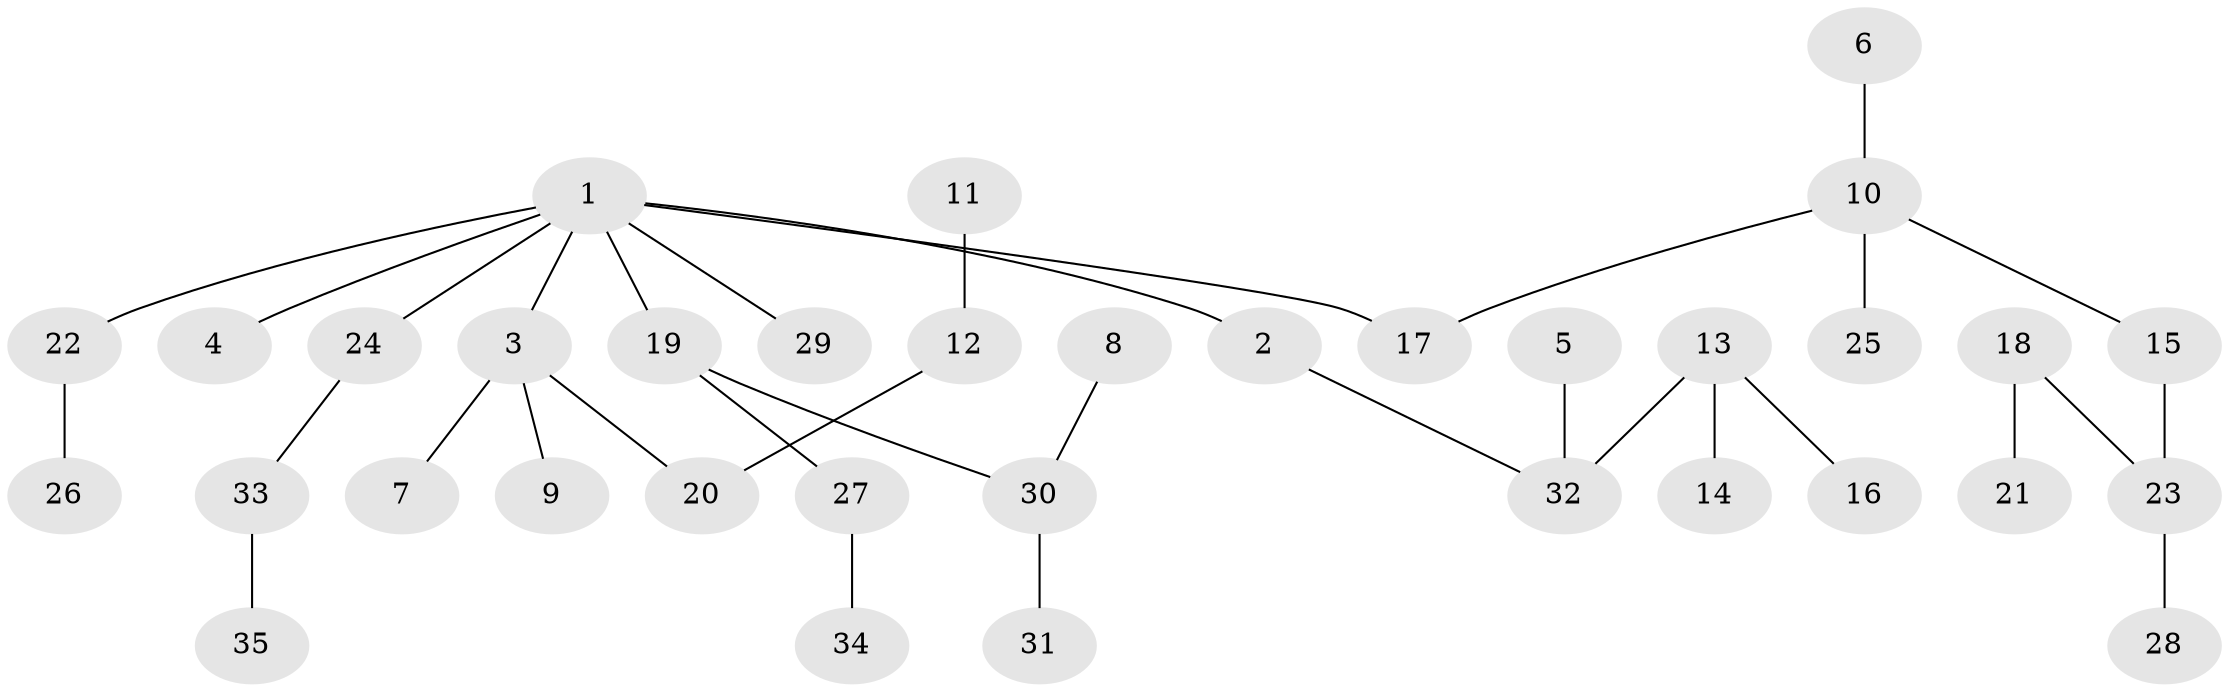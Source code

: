 // original degree distribution, {4: 0.11594202898550725, 6: 0.014492753623188406, 2: 0.2318840579710145, 3: 0.07246376811594203, 5: 0.043478260869565216, 1: 0.5217391304347826}
// Generated by graph-tools (version 1.1) at 2025/26/03/09/25 03:26:24]
// undirected, 35 vertices, 34 edges
graph export_dot {
graph [start="1"]
  node [color=gray90,style=filled];
  1;
  2;
  3;
  4;
  5;
  6;
  7;
  8;
  9;
  10;
  11;
  12;
  13;
  14;
  15;
  16;
  17;
  18;
  19;
  20;
  21;
  22;
  23;
  24;
  25;
  26;
  27;
  28;
  29;
  30;
  31;
  32;
  33;
  34;
  35;
  1 -- 2 [weight=1.0];
  1 -- 3 [weight=1.0];
  1 -- 4 [weight=1.0];
  1 -- 17 [weight=1.0];
  1 -- 19 [weight=1.0];
  1 -- 22 [weight=1.0];
  1 -- 24 [weight=1.0];
  1 -- 29 [weight=1.0];
  2 -- 32 [weight=1.0];
  3 -- 7 [weight=1.0];
  3 -- 9 [weight=1.0];
  3 -- 20 [weight=1.0];
  5 -- 32 [weight=1.0];
  6 -- 10 [weight=1.0];
  8 -- 30 [weight=1.0];
  10 -- 15 [weight=1.0];
  10 -- 17 [weight=1.0];
  10 -- 25 [weight=1.0];
  11 -- 12 [weight=1.0];
  12 -- 20 [weight=1.0];
  13 -- 14 [weight=1.0];
  13 -- 16 [weight=1.0];
  13 -- 32 [weight=1.0];
  15 -- 23 [weight=1.0];
  18 -- 21 [weight=1.0];
  18 -- 23 [weight=1.0];
  19 -- 27 [weight=1.0];
  19 -- 30 [weight=1.0];
  22 -- 26 [weight=1.0];
  23 -- 28 [weight=1.0];
  24 -- 33 [weight=1.0];
  27 -- 34 [weight=1.0];
  30 -- 31 [weight=1.0];
  33 -- 35 [weight=1.0];
}
